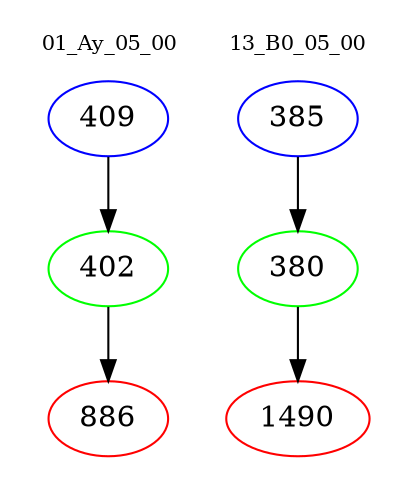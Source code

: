 digraph{
subgraph cluster_0 {
color = white
label = "01_Ay_05_00";
fontsize=10;
T0_409 [label="409", color="blue"]
T0_409 -> T0_402 [color="black"]
T0_402 [label="402", color="green"]
T0_402 -> T0_886 [color="black"]
T0_886 [label="886", color="red"]
}
subgraph cluster_1 {
color = white
label = "13_B0_05_00";
fontsize=10;
T1_385 [label="385", color="blue"]
T1_385 -> T1_380 [color="black"]
T1_380 [label="380", color="green"]
T1_380 -> T1_1490 [color="black"]
T1_1490 [label="1490", color="red"]
}
}

